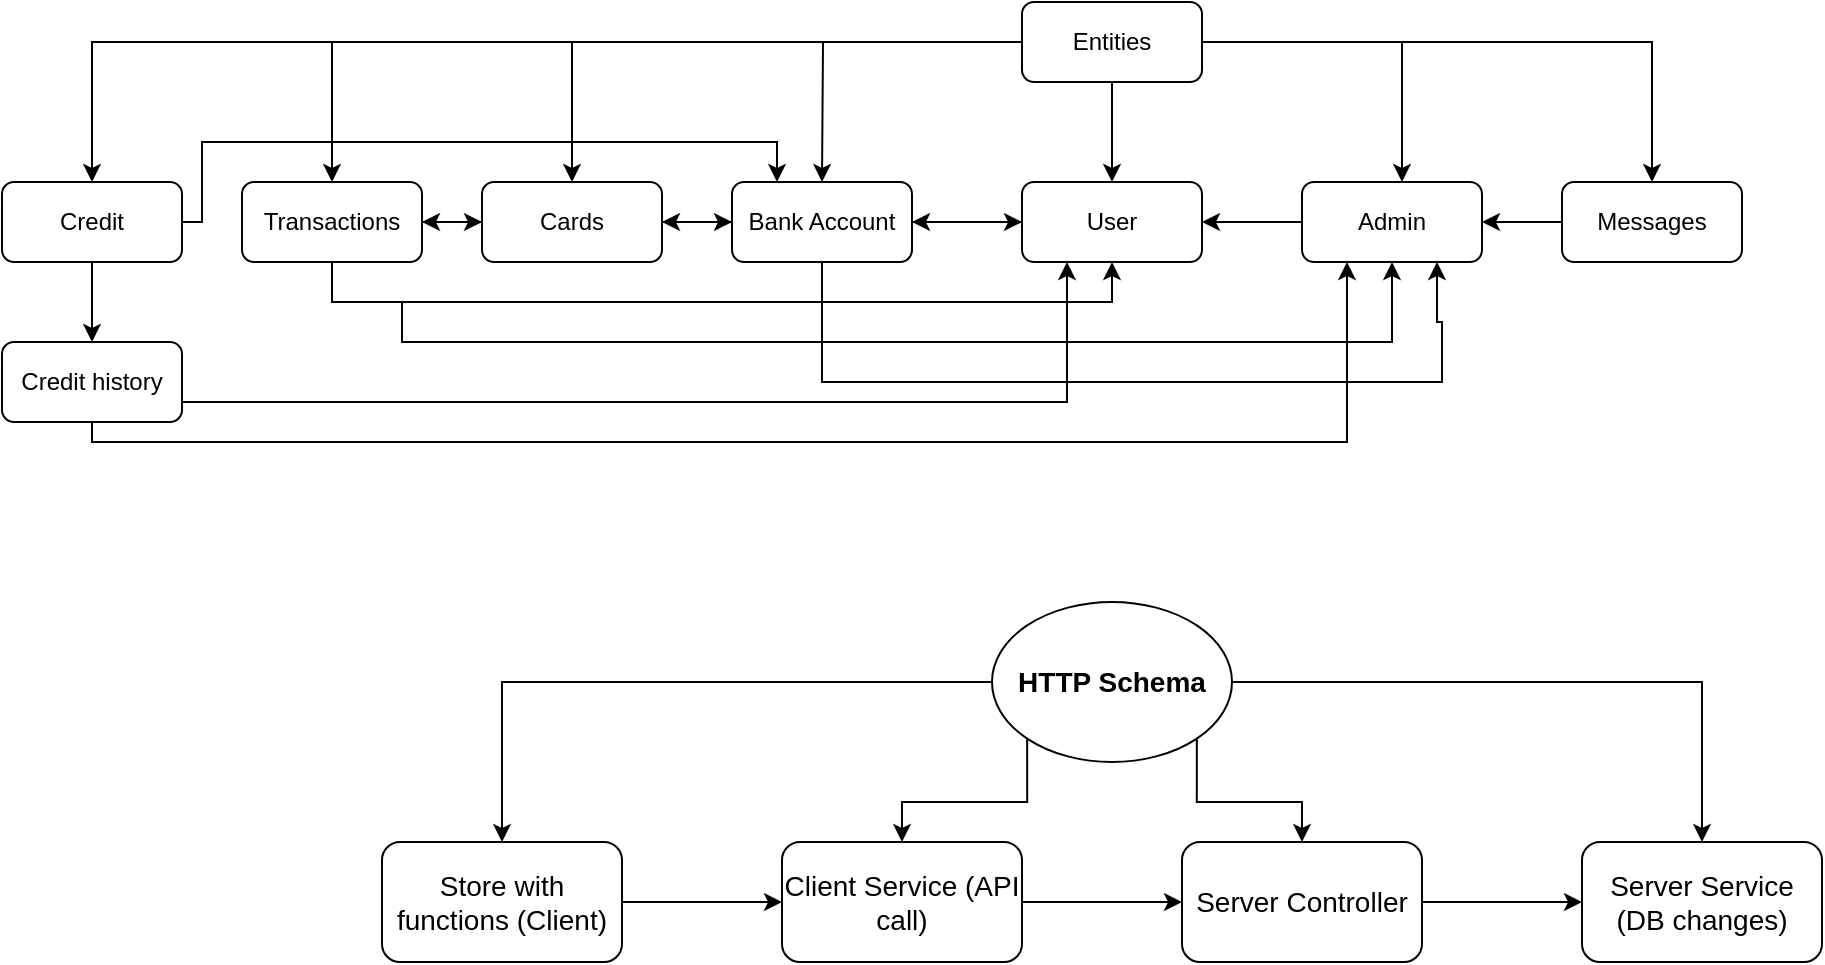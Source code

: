 <mxfile version="24.0.4" type="device">
  <diagram id="C5RBs43oDa-KdzZeNtuy" name="Page-1">
    <mxGraphModel dx="1313" dy="663" grid="1" gridSize="10" guides="1" tooltips="1" connect="1" arrows="1" fold="1" page="1" pageScale="1" pageWidth="827" pageHeight="1169" math="0" shadow="0">
      <root>
        <mxCell id="WIyWlLk6GJQsqaUBKTNV-0" />
        <mxCell id="WIyWlLk6GJQsqaUBKTNV-1" parent="WIyWlLk6GJQsqaUBKTNV-0" />
        <mxCell id="p44ijvxH5VeEPfA5o3Oa-99" style="edgeStyle=orthogonalEdgeStyle;rounded=0;orthogonalLoop=1;jettySize=auto;html=1;exitX=0;exitY=0.5;exitDx=0;exitDy=0;" edge="1" parent="WIyWlLk6GJQsqaUBKTNV-1" source="p44ijvxH5VeEPfA5o3Oa-0">
          <mxGeometry relative="1" as="geometry">
            <mxPoint x="560" y="180.0" as="targetPoint" />
          </mxGeometry>
        </mxCell>
        <mxCell id="p44ijvxH5VeEPfA5o3Oa-105" style="edgeStyle=orthogonalEdgeStyle;rounded=0;orthogonalLoop=1;jettySize=auto;html=1;entryX=0.5;entryY=0;entryDx=0;entryDy=0;" edge="1" parent="WIyWlLk6GJQsqaUBKTNV-1" source="p44ijvxH5VeEPfA5o3Oa-0" target="p44ijvxH5VeEPfA5o3Oa-103">
          <mxGeometry relative="1" as="geometry" />
        </mxCell>
        <mxCell id="p44ijvxH5VeEPfA5o3Oa-108" style="edgeStyle=orthogonalEdgeStyle;rounded=0;orthogonalLoop=1;jettySize=auto;html=1;entryX=0.5;entryY=0;entryDx=0;entryDy=0;" edge="1" parent="WIyWlLk6GJQsqaUBKTNV-1" source="p44ijvxH5VeEPfA5o3Oa-0" target="p44ijvxH5VeEPfA5o3Oa-107">
          <mxGeometry relative="1" as="geometry" />
        </mxCell>
        <mxCell id="p44ijvxH5VeEPfA5o3Oa-111" style="edgeStyle=orthogonalEdgeStyle;rounded=0;orthogonalLoop=1;jettySize=auto;html=1;entryX=0.5;entryY=0;entryDx=0;entryDy=0;" edge="1" parent="WIyWlLk6GJQsqaUBKTNV-1" source="p44ijvxH5VeEPfA5o3Oa-0" target="p44ijvxH5VeEPfA5o3Oa-110">
          <mxGeometry relative="1" as="geometry" />
        </mxCell>
        <mxCell id="p44ijvxH5VeEPfA5o3Oa-116" style="edgeStyle=orthogonalEdgeStyle;rounded=0;orthogonalLoop=1;jettySize=auto;html=1;entryX=0.5;entryY=0;entryDx=0;entryDy=0;" edge="1" parent="WIyWlLk6GJQsqaUBKTNV-1" source="p44ijvxH5VeEPfA5o3Oa-0" target="p44ijvxH5VeEPfA5o3Oa-115">
          <mxGeometry relative="1" as="geometry" />
        </mxCell>
        <mxCell id="p44ijvxH5VeEPfA5o3Oa-0" value="Entities" style="rounded=1;whiteSpace=wrap;html=1;" vertex="1" parent="WIyWlLk6GJQsqaUBKTNV-1">
          <mxGeometry x="660" y="90" width="90" height="40" as="geometry" />
        </mxCell>
        <mxCell id="p44ijvxH5VeEPfA5o3Oa-122" style="edgeStyle=orthogonalEdgeStyle;rounded=0;orthogonalLoop=1;jettySize=auto;html=1;entryX=1;entryY=0.5;entryDx=0;entryDy=0;" edge="1" parent="WIyWlLk6GJQsqaUBKTNV-1" source="p44ijvxH5VeEPfA5o3Oa-1" target="p44ijvxH5VeEPfA5o3Oa-100">
          <mxGeometry relative="1" as="geometry" />
        </mxCell>
        <mxCell id="p44ijvxH5VeEPfA5o3Oa-1" value="User" style="rounded=1;whiteSpace=wrap;html=1;" vertex="1" parent="WIyWlLk6GJQsqaUBKTNV-1">
          <mxGeometry x="660" y="180" width="90" height="40" as="geometry" />
        </mxCell>
        <mxCell id="p44ijvxH5VeEPfA5o3Oa-106" style="edgeStyle=orthogonalEdgeStyle;rounded=0;orthogonalLoop=1;jettySize=auto;html=1;entryX=1;entryY=0.5;entryDx=0;entryDy=0;" edge="1" parent="WIyWlLk6GJQsqaUBKTNV-1" source="p44ijvxH5VeEPfA5o3Oa-2" target="p44ijvxH5VeEPfA5o3Oa-1">
          <mxGeometry relative="1" as="geometry" />
        </mxCell>
        <mxCell id="p44ijvxH5VeEPfA5o3Oa-2" value="Admin" style="rounded=1;whiteSpace=wrap;html=1;" vertex="1" parent="WIyWlLk6GJQsqaUBKTNV-1">
          <mxGeometry x="800" y="180" width="90" height="40" as="geometry" />
        </mxCell>
        <mxCell id="p44ijvxH5VeEPfA5o3Oa-3" value="" style="endArrow=classic;html=1;rounded=0;entryX=0.5;entryY=0;entryDx=0;entryDy=0;exitX=0.5;exitY=1;exitDx=0;exitDy=0;" edge="1" parent="WIyWlLk6GJQsqaUBKTNV-1" source="p44ijvxH5VeEPfA5o3Oa-0" target="p44ijvxH5VeEPfA5o3Oa-1">
          <mxGeometry width="50" height="50" relative="1" as="geometry">
            <mxPoint x="610" y="120" as="sourcePoint" />
            <mxPoint x="710" y="280" as="targetPoint" />
            <Array as="points" />
          </mxGeometry>
        </mxCell>
        <mxCell id="p44ijvxH5VeEPfA5o3Oa-4" value="" style="endArrow=classic;html=1;rounded=0;entryX=0.5;entryY=0;entryDx=0;entryDy=0;exitX=1;exitY=0.5;exitDx=0;exitDy=0;" edge="1" parent="WIyWlLk6GJQsqaUBKTNV-1" source="p44ijvxH5VeEPfA5o3Oa-0">
          <mxGeometry width="50" height="50" relative="1" as="geometry">
            <mxPoint x="965" y="110" as="sourcePoint" />
            <mxPoint x="850" y="180" as="targetPoint" />
            <Array as="points">
              <mxPoint x="850" y="110" />
            </Array>
          </mxGeometry>
        </mxCell>
        <mxCell id="p44ijvxH5VeEPfA5o3Oa-101" style="edgeStyle=orthogonalEdgeStyle;rounded=0;orthogonalLoop=1;jettySize=auto;html=1;" edge="1" parent="WIyWlLk6GJQsqaUBKTNV-1" source="p44ijvxH5VeEPfA5o3Oa-100" target="p44ijvxH5VeEPfA5o3Oa-1">
          <mxGeometry relative="1" as="geometry" />
        </mxCell>
        <mxCell id="p44ijvxH5VeEPfA5o3Oa-114" style="edgeStyle=orthogonalEdgeStyle;rounded=0;orthogonalLoop=1;jettySize=auto;html=1;exitX=0.5;exitY=1;exitDx=0;exitDy=0;entryX=0.75;entryY=1;entryDx=0;entryDy=0;" edge="1" parent="WIyWlLk6GJQsqaUBKTNV-1" source="p44ijvxH5VeEPfA5o3Oa-100" target="p44ijvxH5VeEPfA5o3Oa-2">
          <mxGeometry relative="1" as="geometry">
            <mxPoint x="850" y="250.0" as="targetPoint" />
            <mxPoint x="605" y="230.0" as="sourcePoint" />
            <Array as="points">
              <mxPoint x="560" y="280" />
              <mxPoint x="870" y="280" />
              <mxPoint x="870" y="250" />
              <mxPoint x="868" y="250" />
            </Array>
          </mxGeometry>
        </mxCell>
        <mxCell id="p44ijvxH5VeEPfA5o3Oa-148" style="edgeStyle=orthogonalEdgeStyle;rounded=0;orthogonalLoop=1;jettySize=auto;html=1;" edge="1" parent="WIyWlLk6GJQsqaUBKTNV-1" source="p44ijvxH5VeEPfA5o3Oa-100" target="p44ijvxH5VeEPfA5o3Oa-103">
          <mxGeometry relative="1" as="geometry" />
        </mxCell>
        <mxCell id="p44ijvxH5VeEPfA5o3Oa-100" value="Bank Account" style="rounded=1;whiteSpace=wrap;html=1;" vertex="1" parent="WIyWlLk6GJQsqaUBKTNV-1">
          <mxGeometry x="515" y="180" width="90" height="40" as="geometry" />
        </mxCell>
        <mxCell id="p44ijvxH5VeEPfA5o3Oa-104" style="edgeStyle=orthogonalEdgeStyle;rounded=0;orthogonalLoop=1;jettySize=auto;html=1;entryX=0;entryY=0.5;entryDx=0;entryDy=0;" edge="1" parent="WIyWlLk6GJQsqaUBKTNV-1" source="p44ijvxH5VeEPfA5o3Oa-103" target="p44ijvxH5VeEPfA5o3Oa-100">
          <mxGeometry relative="1" as="geometry" />
        </mxCell>
        <mxCell id="p44ijvxH5VeEPfA5o3Oa-150" style="edgeStyle=orthogonalEdgeStyle;rounded=0;orthogonalLoop=1;jettySize=auto;html=1;" edge="1" parent="WIyWlLk6GJQsqaUBKTNV-1" source="p44ijvxH5VeEPfA5o3Oa-103" target="p44ijvxH5VeEPfA5o3Oa-110">
          <mxGeometry relative="1" as="geometry" />
        </mxCell>
        <mxCell id="p44ijvxH5VeEPfA5o3Oa-103" value="Cards" style="rounded=1;whiteSpace=wrap;html=1;" vertex="1" parent="WIyWlLk6GJQsqaUBKTNV-1">
          <mxGeometry x="390" y="180" width="90" height="40" as="geometry" />
        </mxCell>
        <mxCell id="p44ijvxH5VeEPfA5o3Oa-109" style="edgeStyle=orthogonalEdgeStyle;rounded=0;orthogonalLoop=1;jettySize=auto;html=1;entryX=1;entryY=0.5;entryDx=0;entryDy=0;" edge="1" parent="WIyWlLk6GJQsqaUBKTNV-1" source="p44ijvxH5VeEPfA5o3Oa-107" target="p44ijvxH5VeEPfA5o3Oa-2">
          <mxGeometry relative="1" as="geometry" />
        </mxCell>
        <mxCell id="p44ijvxH5VeEPfA5o3Oa-107" value="Messages" style="rounded=1;whiteSpace=wrap;html=1;" vertex="1" parent="WIyWlLk6GJQsqaUBKTNV-1">
          <mxGeometry x="930" y="180" width="90" height="40" as="geometry" />
        </mxCell>
        <mxCell id="p44ijvxH5VeEPfA5o3Oa-112" style="edgeStyle=orthogonalEdgeStyle;rounded=0;orthogonalLoop=1;jettySize=auto;html=1;entryX=0.5;entryY=1;entryDx=0;entryDy=0;" edge="1" parent="WIyWlLk6GJQsqaUBKTNV-1" source="p44ijvxH5VeEPfA5o3Oa-110" target="p44ijvxH5VeEPfA5o3Oa-1">
          <mxGeometry relative="1" as="geometry">
            <Array as="points">
              <mxPoint x="315" y="240" />
              <mxPoint x="705" y="240" />
            </Array>
          </mxGeometry>
        </mxCell>
        <mxCell id="p44ijvxH5VeEPfA5o3Oa-113" style="edgeStyle=orthogonalEdgeStyle;rounded=0;orthogonalLoop=1;jettySize=auto;html=1;entryX=0.5;entryY=1;entryDx=0;entryDy=0;" edge="1" parent="WIyWlLk6GJQsqaUBKTNV-1" target="p44ijvxH5VeEPfA5o3Oa-2">
          <mxGeometry relative="1" as="geometry">
            <mxPoint x="350" y="240.0" as="sourcePoint" />
            <mxPoint x="835" y="260.0" as="targetPoint" />
            <Array as="points">
              <mxPoint x="350" y="260" />
              <mxPoint x="845" y="260" />
            </Array>
          </mxGeometry>
        </mxCell>
        <mxCell id="p44ijvxH5VeEPfA5o3Oa-149" style="edgeStyle=orthogonalEdgeStyle;rounded=0;orthogonalLoop=1;jettySize=auto;html=1;exitX=1;exitY=0.5;exitDx=0;exitDy=0;entryX=0;entryY=0.5;entryDx=0;entryDy=0;" edge="1" parent="WIyWlLk6GJQsqaUBKTNV-1" source="p44ijvxH5VeEPfA5o3Oa-110" target="p44ijvxH5VeEPfA5o3Oa-103">
          <mxGeometry relative="1" as="geometry" />
        </mxCell>
        <mxCell id="p44ijvxH5VeEPfA5o3Oa-110" value="Transactions" style="rounded=1;whiteSpace=wrap;html=1;" vertex="1" parent="WIyWlLk6GJQsqaUBKTNV-1">
          <mxGeometry x="270" y="180" width="90" height="40" as="geometry" />
        </mxCell>
        <mxCell id="p44ijvxH5VeEPfA5o3Oa-117" style="edgeStyle=orthogonalEdgeStyle;rounded=0;orthogonalLoop=1;jettySize=auto;html=1;entryX=0.25;entryY=0;entryDx=0;entryDy=0;exitX=1;exitY=0.5;exitDx=0;exitDy=0;" edge="1" parent="WIyWlLk6GJQsqaUBKTNV-1" source="p44ijvxH5VeEPfA5o3Oa-115" target="p44ijvxH5VeEPfA5o3Oa-100">
          <mxGeometry relative="1" as="geometry">
            <mxPoint x="240" y="160.0" as="sourcePoint" />
            <mxPoint x="537.5" y="140.0" as="targetPoint" />
            <Array as="points">
              <mxPoint x="250" y="200" />
              <mxPoint x="250" y="160" />
              <mxPoint x="538" y="160" />
            </Array>
          </mxGeometry>
        </mxCell>
        <mxCell id="p44ijvxH5VeEPfA5o3Oa-119" style="edgeStyle=orthogonalEdgeStyle;rounded=0;orthogonalLoop=1;jettySize=auto;html=1;exitX=0.5;exitY=1;exitDx=0;exitDy=0;entryX=0.5;entryY=0;entryDx=0;entryDy=0;" edge="1" parent="WIyWlLk6GJQsqaUBKTNV-1" source="p44ijvxH5VeEPfA5o3Oa-115" target="p44ijvxH5VeEPfA5o3Oa-118">
          <mxGeometry relative="1" as="geometry" />
        </mxCell>
        <mxCell id="p44ijvxH5VeEPfA5o3Oa-115" value="Credit" style="rounded=1;whiteSpace=wrap;html=1;" vertex="1" parent="WIyWlLk6GJQsqaUBKTNV-1">
          <mxGeometry x="150" y="180" width="90" height="40" as="geometry" />
        </mxCell>
        <mxCell id="p44ijvxH5VeEPfA5o3Oa-120" style="edgeStyle=orthogonalEdgeStyle;rounded=0;orthogonalLoop=1;jettySize=auto;html=1;exitX=1;exitY=0.5;exitDx=0;exitDy=0;entryX=0.25;entryY=1;entryDx=0;entryDy=0;" edge="1" parent="WIyWlLk6GJQsqaUBKTNV-1" source="p44ijvxH5VeEPfA5o3Oa-118" target="p44ijvxH5VeEPfA5o3Oa-1">
          <mxGeometry relative="1" as="geometry">
            <Array as="points">
              <mxPoint x="240" y="290" />
              <mxPoint x="683" y="290" />
            </Array>
          </mxGeometry>
        </mxCell>
        <mxCell id="p44ijvxH5VeEPfA5o3Oa-121" style="edgeStyle=orthogonalEdgeStyle;rounded=0;orthogonalLoop=1;jettySize=auto;html=1;entryX=0.25;entryY=1;entryDx=0;entryDy=0;" edge="1" parent="WIyWlLk6GJQsqaUBKTNV-1" source="p44ijvxH5VeEPfA5o3Oa-118" target="p44ijvxH5VeEPfA5o3Oa-2">
          <mxGeometry relative="1" as="geometry">
            <Array as="points">
              <mxPoint x="195" y="310" />
              <mxPoint x="823" y="310" />
            </Array>
          </mxGeometry>
        </mxCell>
        <mxCell id="p44ijvxH5VeEPfA5o3Oa-118" value="Credit history" style="rounded=1;whiteSpace=wrap;html=1;" vertex="1" parent="WIyWlLk6GJQsqaUBKTNV-1">
          <mxGeometry x="150" y="260" width="90" height="40" as="geometry" />
        </mxCell>
        <mxCell id="p44ijvxH5VeEPfA5o3Oa-136" style="edgeStyle=orthogonalEdgeStyle;rounded=0;orthogonalLoop=1;jettySize=auto;html=1;exitX=1;exitY=0.5;exitDx=0;exitDy=0;entryX=0;entryY=0.5;entryDx=0;entryDy=0;" edge="1" parent="WIyWlLk6GJQsqaUBKTNV-1" source="p44ijvxH5VeEPfA5o3Oa-137" target="p44ijvxH5VeEPfA5o3Oa-139">
          <mxGeometry relative="1" as="geometry" />
        </mxCell>
        <mxCell id="p44ijvxH5VeEPfA5o3Oa-137" value="&lt;font style=&quot;font-size: 14px;&quot;&gt;Store with functions (Client)&lt;/font&gt;" style="rounded=1;whiteSpace=wrap;html=1;" vertex="1" parent="WIyWlLk6GJQsqaUBKTNV-1">
          <mxGeometry x="340" y="510" width="120" height="60" as="geometry" />
        </mxCell>
        <mxCell id="p44ijvxH5VeEPfA5o3Oa-138" style="edgeStyle=orthogonalEdgeStyle;rounded=0;orthogonalLoop=1;jettySize=auto;html=1;exitX=1;exitY=0.5;exitDx=0;exitDy=0;entryX=0;entryY=0.5;entryDx=0;entryDy=0;" edge="1" parent="WIyWlLk6GJQsqaUBKTNV-1" source="p44ijvxH5VeEPfA5o3Oa-139" target="p44ijvxH5VeEPfA5o3Oa-141">
          <mxGeometry relative="1" as="geometry" />
        </mxCell>
        <mxCell id="p44ijvxH5VeEPfA5o3Oa-139" value="&lt;font style=&quot;font-size: 14px;&quot;&gt;Client Service (API call)&lt;/font&gt;" style="rounded=1;whiteSpace=wrap;html=1;" vertex="1" parent="WIyWlLk6GJQsqaUBKTNV-1">
          <mxGeometry x="540" y="510" width="120" height="60" as="geometry" />
        </mxCell>
        <mxCell id="p44ijvxH5VeEPfA5o3Oa-140" style="edgeStyle=orthogonalEdgeStyle;rounded=0;orthogonalLoop=1;jettySize=auto;html=1;exitX=1;exitY=0.5;exitDx=0;exitDy=0;entryX=0;entryY=0.5;entryDx=0;entryDy=0;" edge="1" parent="WIyWlLk6GJQsqaUBKTNV-1" source="p44ijvxH5VeEPfA5o3Oa-141" target="p44ijvxH5VeEPfA5o3Oa-142">
          <mxGeometry relative="1" as="geometry" />
        </mxCell>
        <mxCell id="p44ijvxH5VeEPfA5o3Oa-141" value="&lt;font style=&quot;font-size: 14px;&quot;&gt;Server Controller&lt;/font&gt;" style="rounded=1;whiteSpace=wrap;html=1;" vertex="1" parent="WIyWlLk6GJQsqaUBKTNV-1">
          <mxGeometry x="740" y="510" width="120" height="60" as="geometry" />
        </mxCell>
        <mxCell id="p44ijvxH5VeEPfA5o3Oa-142" value="&lt;font style=&quot;font-size: 14px;&quot;&gt;Server Service (DB changes)&lt;/font&gt;" style="rounded=1;whiteSpace=wrap;html=1;" vertex="1" parent="WIyWlLk6GJQsqaUBKTNV-1">
          <mxGeometry x="940" y="510" width="120" height="60" as="geometry" />
        </mxCell>
        <mxCell id="p44ijvxH5VeEPfA5o3Oa-143" style="edgeStyle=orthogonalEdgeStyle;rounded=0;orthogonalLoop=1;jettySize=auto;html=1;exitX=0;exitY=0.5;exitDx=0;exitDy=0;entryX=0.5;entryY=0;entryDx=0;entryDy=0;" edge="1" parent="WIyWlLk6GJQsqaUBKTNV-1" source="p44ijvxH5VeEPfA5o3Oa-147" target="p44ijvxH5VeEPfA5o3Oa-137">
          <mxGeometry relative="1" as="geometry" />
        </mxCell>
        <mxCell id="p44ijvxH5VeEPfA5o3Oa-144" style="edgeStyle=orthogonalEdgeStyle;rounded=0;orthogonalLoop=1;jettySize=auto;html=1;exitX=0;exitY=1;exitDx=0;exitDy=0;entryX=0.5;entryY=0;entryDx=0;entryDy=0;" edge="1" parent="WIyWlLk6GJQsqaUBKTNV-1" source="p44ijvxH5VeEPfA5o3Oa-147" target="p44ijvxH5VeEPfA5o3Oa-139">
          <mxGeometry relative="1" as="geometry" />
        </mxCell>
        <mxCell id="p44ijvxH5VeEPfA5o3Oa-145" style="edgeStyle=orthogonalEdgeStyle;rounded=0;orthogonalLoop=1;jettySize=auto;html=1;exitX=1;exitY=1;exitDx=0;exitDy=0;entryX=0.5;entryY=0;entryDx=0;entryDy=0;" edge="1" parent="WIyWlLk6GJQsqaUBKTNV-1" source="p44ijvxH5VeEPfA5o3Oa-147" target="p44ijvxH5VeEPfA5o3Oa-141">
          <mxGeometry relative="1" as="geometry" />
        </mxCell>
        <mxCell id="p44ijvxH5VeEPfA5o3Oa-146" style="edgeStyle=orthogonalEdgeStyle;rounded=0;orthogonalLoop=1;jettySize=auto;html=1;exitX=1;exitY=0.5;exitDx=0;exitDy=0;entryX=0.5;entryY=0;entryDx=0;entryDy=0;" edge="1" parent="WIyWlLk6GJQsqaUBKTNV-1" source="p44ijvxH5VeEPfA5o3Oa-147" target="p44ijvxH5VeEPfA5o3Oa-142">
          <mxGeometry relative="1" as="geometry" />
        </mxCell>
        <mxCell id="p44ijvxH5VeEPfA5o3Oa-147" value="&lt;font style=&quot;font-size: 14px;&quot;&gt;&lt;b&gt;HTTP Schema&lt;/b&gt;&lt;/font&gt;" style="ellipse;whiteSpace=wrap;html=1;" vertex="1" parent="WIyWlLk6GJQsqaUBKTNV-1">
          <mxGeometry x="645" y="390" width="120" height="80" as="geometry" />
        </mxCell>
      </root>
    </mxGraphModel>
  </diagram>
</mxfile>
